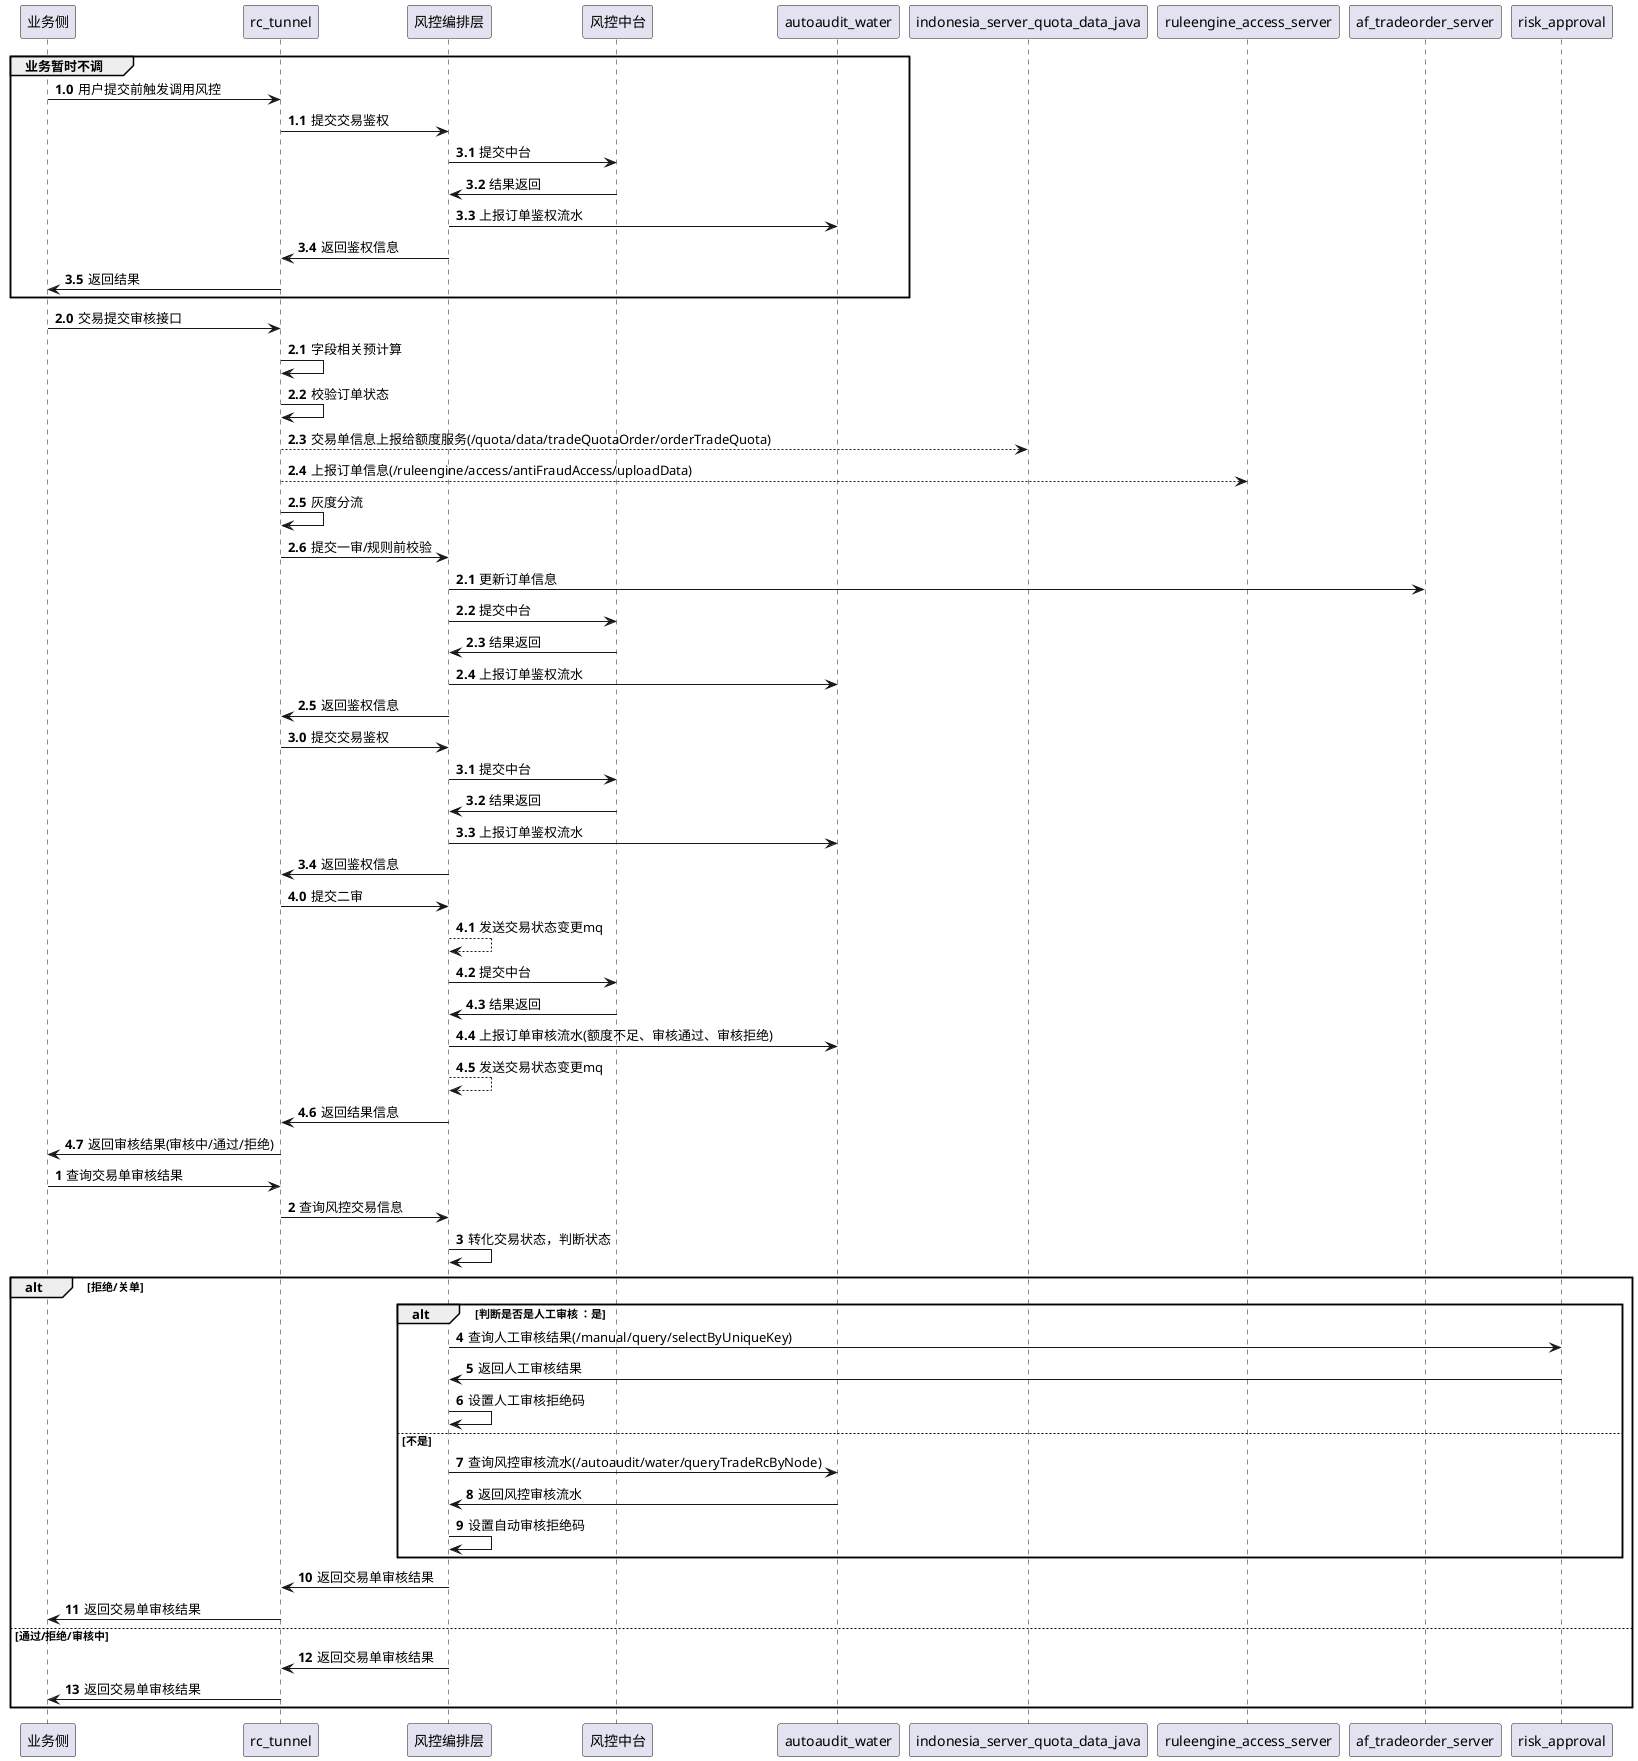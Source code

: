 @startuml
'https://plantuml.com/sequence-diagram


autonumber

group 业务暂时不调
autonumber 1.0
业务侧 -> rc_tunnel:用户提交前触发调用风控
rc_tunnel -> 风控编排层: 提交交易鉴权


    autonumber 3.1
    风控编排层 -> 风控中台:提交中台
    风控中台 -> 风控编排层:结果返回
    风控编排层 -> autoaudit_water:上报订单鉴权流水


风控编排层 -> rc_tunnel:返回鉴权信息
rc_tunnel -> 业务侧: 返回结果
end

autonumber 2.0
业务侧 -> rc_tunnel: 交易提交审核接口
rc_tunnel -> rc_tunnel:字段相关预计算
rc_tunnel -> rc_tunnel:校验订单状态
rc_tunnel --> indonesia_server_quota_data_java:交易单信息上报给额度服务(/quota/data/tradeQuotaOrder/orderTradeQuota)
rc_tunnel --> ruleengine_access_server:上报订单信息(/ruleengine/access/antiFraudAccess/uploadData)
rc_tunnel -> rc_tunnel : 灰度分流




rc_tunnel -> 风控编排层: 提交一审/规则前校验

    autonumber 2.1
    风控编排层 -> af_tradeorder_server:更新订单信息
    风控编排层 -> 风控中台:提交中台
    风控中台 -> 风控编排层:结果返回
    风控编排层 -> autoaudit_water:上报订单鉴权流水

风控编排层 -> rc_tunnel:返回鉴权信息





autonumber 3.0
rc_tunnel -> 风控编排层: 提交交易鉴权

    autonumber 3.1
    风控编排层 -> 风控中台:提交中台
    风控中台 -> 风控编排层:结果返回
    风控编排层 -> autoaudit_water:上报订单鉴权流水

风控编排层 -> rc_tunnel:返回鉴权信息





autonumber 4.0
rc_tunnel -> 风控编排层: 提交二审

    autonumber 4.1
    风控编排层 --> 风控编排层:发送交易状态变更mq
    风控编排层 -> 风控中台:提交中台
    风控中台 -> 风控编排层:结果返回
    风控编排层 -> autoaudit_water:上报订单审核流水(额度不足、审核通过、审核拒绝)
    风控编排层 --> 风控编排层:发送交易状态变更mq

风控编排层 -> rc_tunnel:返回结果信息
rc_tunnel -> 业务侧: 返回审核结果(审核中/通过/拒绝)





autonumber
业务侧 -> rc_tunnel: 查询交易单审核结果
rc_tunnel -> 风控编排层:查询风控交易信息
风控编排层 -> 风控编排层:转化交易状态，判断状态
alt 拒绝/关单
    alt 判断是否是人工审核 ：是
        风控编排层 -> risk_approval:查询人工审核结果(/manual/query/selectByUniqueKey)
        risk_approval -> 风控编排层:返回人工审核结果
        风控编排层 -> 风控编排层:设置人工审核拒绝码
    else 不是
        风控编排层 -> autoaudit_water:查询风控审核流水(/autoaudit/water/queryTradeRcByNode)
        autoaudit_water -> 风控编排层:返回风控审核流水
        风控编排层 -> 风控编排层:设置自动审核拒绝码
    end
    风控编排层 -> rc_tunnel:返回交易单审核结果
    rc_tunnel -> 业务侧:返回交易单审核结果
else 通过/拒绝/审核中
    风控编排层 -> rc_tunnel:返回交易单审核结果
    rc_tunnel -> 业务侧:返回交易单审核结果
end


@enduml